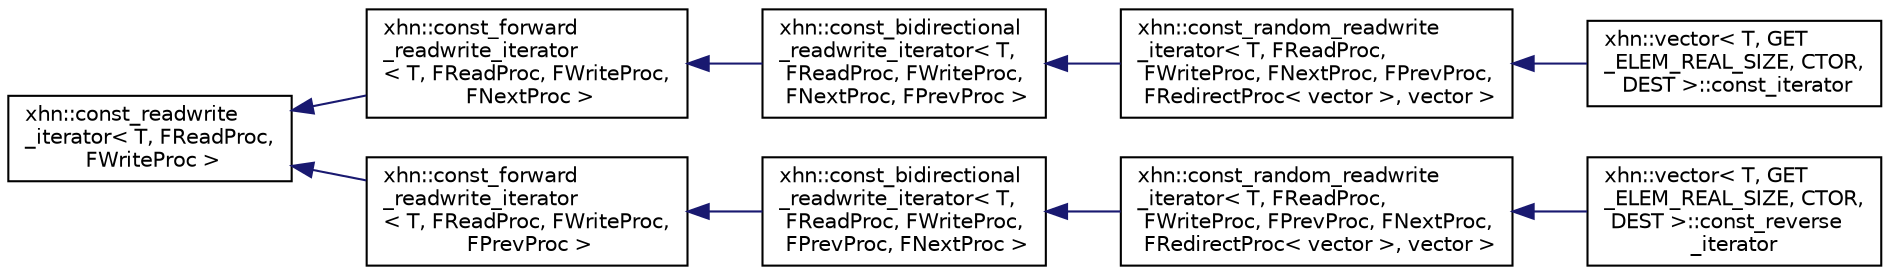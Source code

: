 digraph "Graphical Class Hierarchy"
{
  edge [fontname="Helvetica",fontsize="10",labelfontname="Helvetica",labelfontsize="10"];
  node [fontname="Helvetica",fontsize="10",shape=record];
  rankdir="LR";
  Node1 [label="xhn::const_readwrite\l_iterator\< T, FReadProc,\l FWriteProc \>",height=0.2,width=0.4,color="black", fillcolor="white", style="filled",URL="$classxhn_1_1const__readwrite__iterator.html"];
  Node1 -> Node2 [dir="back",color="midnightblue",fontsize="10",style="solid",fontname="Helvetica"];
  Node2 [label="xhn::const_forward\l_readwrite_iterator\l\< T, FReadProc, FWriteProc,\l FNextProc \>",height=0.2,width=0.4,color="black", fillcolor="white", style="filled",URL="$classxhn_1_1const__forward__readwrite__iterator.html"];
  Node2 -> Node3 [dir="back",color="midnightblue",fontsize="10",style="solid",fontname="Helvetica"];
  Node3 [label="xhn::const_bidirectional\l_readwrite_iterator\< T,\l FReadProc, FWriteProc,\l FNextProc, FPrevProc \>",height=0.2,width=0.4,color="black", fillcolor="white", style="filled",URL="$classxhn_1_1const__bidirectional__readwrite__iterator.html"];
  Node3 -> Node4 [dir="back",color="midnightblue",fontsize="10",style="solid",fontname="Helvetica"];
  Node4 [label="xhn::const_random_readwrite\l_iterator\< T, FReadProc,\l FWriteProc, FNextProc, FPrevProc,\l FRedirectProc\< vector \>, vector \>",height=0.2,width=0.4,color="black", fillcolor="white", style="filled",URL="$classxhn_1_1const__random__readwrite__iterator.html"];
  Node4 -> Node5 [dir="back",color="midnightblue",fontsize="10",style="solid",fontname="Helvetica"];
  Node5 [label="xhn::vector\< T, GET\l_ELEM_REAL_SIZE, CTOR,\l DEST \>::const_iterator",height=0.2,width=0.4,color="black", fillcolor="white", style="filled",URL="$classxhn_1_1vector_1_1const__iterator.html"];
  Node1 -> Node6 [dir="back",color="midnightblue",fontsize="10",style="solid",fontname="Helvetica"];
  Node6 [label="xhn::const_forward\l_readwrite_iterator\l\< T, FReadProc, FWriteProc,\l FPrevProc \>",height=0.2,width=0.4,color="black", fillcolor="white", style="filled",URL="$classxhn_1_1const__forward__readwrite__iterator.html"];
  Node6 -> Node7 [dir="back",color="midnightblue",fontsize="10",style="solid",fontname="Helvetica"];
  Node7 [label="xhn::const_bidirectional\l_readwrite_iterator\< T,\l FReadProc, FWriteProc,\l FPrevProc, FNextProc \>",height=0.2,width=0.4,color="black", fillcolor="white", style="filled",URL="$classxhn_1_1const__bidirectional__readwrite__iterator.html"];
  Node7 -> Node8 [dir="back",color="midnightblue",fontsize="10",style="solid",fontname="Helvetica"];
  Node8 [label="xhn::const_random_readwrite\l_iterator\< T, FReadProc,\l FWriteProc, FPrevProc, FNextProc,\l FRedirectProc\< vector \>, vector \>",height=0.2,width=0.4,color="black", fillcolor="white", style="filled",URL="$classxhn_1_1const__random__readwrite__iterator.html"];
  Node8 -> Node9 [dir="back",color="midnightblue",fontsize="10",style="solid",fontname="Helvetica"];
  Node9 [label="xhn::vector\< T, GET\l_ELEM_REAL_SIZE, CTOR,\l DEST \>::const_reverse\l_iterator",height=0.2,width=0.4,color="black", fillcolor="white", style="filled",URL="$classxhn_1_1vector_1_1const__reverse__iterator.html"];
}
